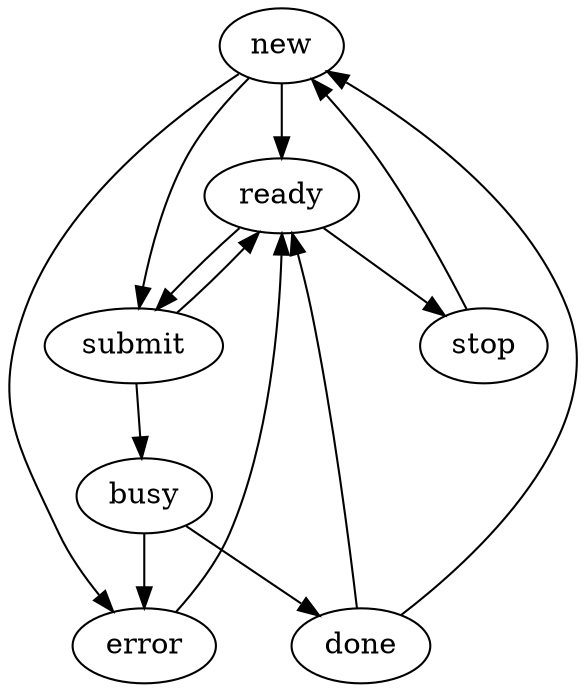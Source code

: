digraph states {
new -> ready;
new -> submit;
submit -> ready;
new -> error;
ready -> submit;
submit -> busy;
busy -> done;
busy -> error;
error -> ready;
done -> new;
done -> ready;
ready -> stop;
stop -> new;
}
